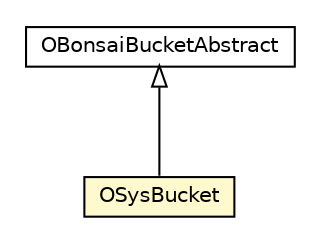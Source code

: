 #!/usr/local/bin/dot
#
# Class diagram 
# Generated by UMLGraph version R5_6-24-gf6e263 (http://www.umlgraph.org/)
#

digraph G {
	edge [fontname="Helvetica",fontsize=10,labelfontname="Helvetica",labelfontsize=10];
	node [fontname="Helvetica",fontsize=10,shape=plaintext];
	nodesep=0.25;
	ranksep=0.5;
	// com.orientechnologies.orient.core.storage.index.sbtreebonsai.local.OBonsaiBucketAbstract
	c7134893 [label=<<table title="com.orientechnologies.orient.core.storage.index.sbtreebonsai.local.OBonsaiBucketAbstract" border="0" cellborder="1" cellspacing="0" cellpadding="2" port="p" href="./OBonsaiBucketAbstract.html">
		<tr><td><table border="0" cellspacing="0" cellpadding="1">
<tr><td align="center" balign="center"> OBonsaiBucketAbstract </td></tr>
		</table></td></tr>
		</table>>, URL="./OBonsaiBucketAbstract.html", fontname="Helvetica", fontcolor="black", fontsize=10.0];
	// com.orientechnologies.orient.core.storage.index.sbtreebonsai.local.OSysBucket
	c7134894 [label=<<table title="com.orientechnologies.orient.core.storage.index.sbtreebonsai.local.OSysBucket" border="0" cellborder="1" cellspacing="0" cellpadding="2" port="p" bgcolor="lemonChiffon" href="./OSysBucket.html">
		<tr><td><table border="0" cellspacing="0" cellpadding="1">
<tr><td align="center" balign="center"> OSysBucket </td></tr>
		</table></td></tr>
		</table>>, URL="./OSysBucket.html", fontname="Helvetica", fontcolor="black", fontsize=10.0];
	//com.orientechnologies.orient.core.storage.index.sbtreebonsai.local.OSysBucket extends com.orientechnologies.orient.core.storage.index.sbtreebonsai.local.OBonsaiBucketAbstract
	c7134893:p -> c7134894:p [dir=back,arrowtail=empty];
}

